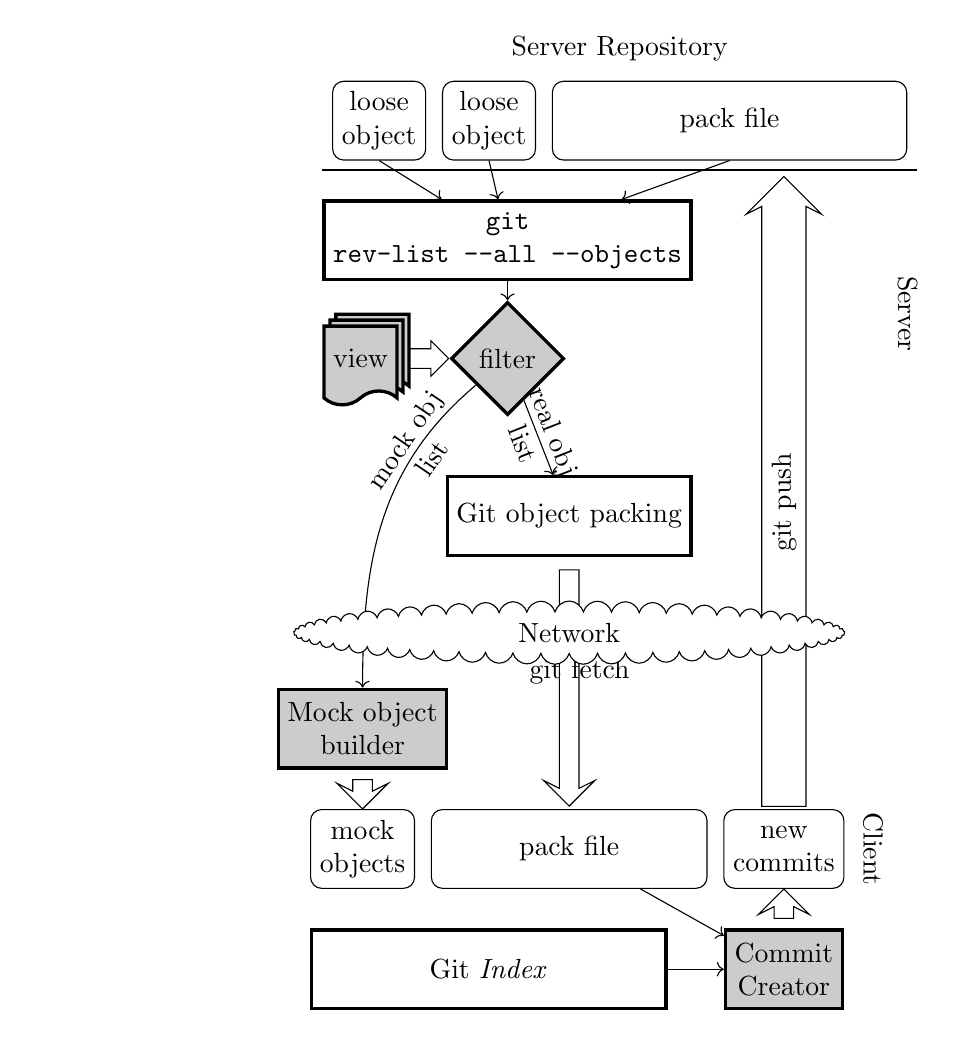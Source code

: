 \usetikzlibrary{shapes, shadows, fit, arrows, positioning}
\tikzstyle{object} = [draw, rectangle, rounded corners, align=center, minimum
height=1cm]
\tikzstyle{new} = [fill=black!20]
\tikzstyle{pack} = [object, minimum width=35mm]
\tikzstyle{comp} = [draw, rectangle, minimum height=1cm, minimum width=0.6cm,
  very thick]
\tikzstyle{filter} = [draw, diamond, very thick]
\tikzstyle{view} = [draw, tape, tape bend top=none, double copy shadow, fill=white, minimum 
height=1cm, minimum width=0.6cm, very thick]
\tikzstyle{box} = [rectangle]
\tikzstyle{network} = [draw, cloud, cloud puffs=61, fill=white, minimum width=7cm]
\tikzstyle{olist} = [->, thin, sloped]
\tikzstyle{consume} = [single arrow, midway, draw, sloped, align=center,
  minimum height=5mm, single arrow head extend=1mm]
\tikzstyle{stream} = [single arrow, draw, sloped, minimum height=3mm, single
  arrow head indent=1mm, single arrow head extend=2mm]
\tikzstyle{stream2} = [stream] %, shape border rotate=180]
\tikzstyle{vlabel} = [anchor=south, rotate=-90]

\begin{tikzpicture}[node distance=2.5cm, every node/.style={align=center}]
  \node[matrix, label={above:Server Repository}, column sep=2mm](repo)
  {
    \node[object](obj1){loose\\object}; &
    \node[object](obj2){loose\\object}; &
    \node[pack, minimum width=45mm](obj4){pack file}; \\
  };

  \node[comp, below=1cm of repo.west, anchor=north west](revlist){\verb|git|\\\verb|rev-list --all --objects|};
  \node[filter, new, below of=revlist, node distance=1.5cm](f){filter};
  \node[view, new, anchor=west](v) at(revlist.west |- f){view};
  \node[comp, below =3.5cm of revlist.east, anchor=east](gitpack){Git object packing};
  \node[box, fit= (gitpack)(repo)](server){};
  \node[vlabel, anchor=north] at (server.east){Server};

  % client side
  \node[pack, below= 3.2cm of gitpack](pack){pack file};
  \node[object, left = 2mm of pack.west, anchor=east](mockobj){mock\\objects};
  \node[object, right=2mm of pack.east, anchor=west](newobj){new\\commits};
  \node[comp, new, below =5mm of newobj](ci-ctor) {Commit\\Creator}; 
  \node (x) at (obj4.south-|newobj){};
  \path(newobj) to node[stream2, minimum height=8cm, pos=.48]{git push}(x);
  \node[comp, new, above=5mm of mockobj](mockc){Mock object\\builder}; 
  \node[comp, anchor=west, minimum width=45mm] (idx) at (mockobj.west |- ci-ctor) {Git \emph{Index}};
  \draw[olist] (idx) -- (ci-ctor);
  \draw[olist] (pack) -- (ci-ctor);
  \path(ci-ctor) to node[stream]{} (newobj);

  \node[fit=(mockc)(ci-ctor)](c){};
  \node[vlabel] at (c.east) {Client};
  \draw[thick](repo.south east) -- (repo.south west);

  \path(v) to node[consume, minimum width=3mm]{} (f);
  \draw[olist](obj1.south) -- (revlist);
  \draw[olist](obj2.south) -- (revlist);
  \draw[olist](obj4.south) -- (revlist);
  \draw[olist](revlist) -- (f);

  \draw[olist](f) to node{real obj\\list} (gitpack);
  \draw[olist](f) to [in=90, out=-140] node[near start]{mock obj\\list} (mockc);
  \path(gitpack) to node[stream2, minimum height=30mm, pos=.5, label={[above]45:git fetch}]{} 
     node [network, aspect=3, pos=.3]{Network} (pack);
  \path(mockc) to node[stream] {} (mockobj);
%  \node[draw, single arrow, minimum height=3cm, align=left, text justified] at (0, 0){test\\1};
\end{tikzpicture}
